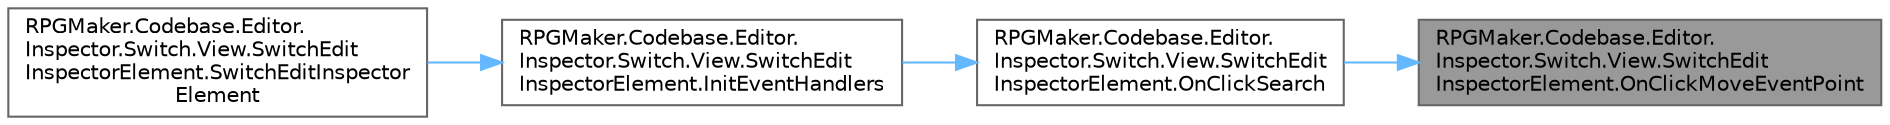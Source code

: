 digraph "RPGMaker.Codebase.Editor.Inspector.Switch.View.SwitchEditInspectorElement.OnClickMoveEventPoint"
{
 // LATEX_PDF_SIZE
  bgcolor="transparent";
  edge [fontname=Helvetica,fontsize=10,labelfontname=Helvetica,labelfontsize=10];
  node [fontname=Helvetica,fontsize=10,shape=box,height=0.2,width=0.4];
  rankdir="RL";
  Node1 [id="Node000001",label="RPGMaker.Codebase.Editor.\lInspector.Switch.View.SwitchEdit\lInspectorElement.OnClickMoveEventPoint",height=0.2,width=0.4,color="gray40", fillcolor="grey60", style="filled", fontcolor="black",tooltip=" "];
  Node1 -> Node2 [id="edge1_Node000001_Node000002",dir="back",color="steelblue1",style="solid",tooltip=" "];
  Node2 [id="Node000002",label="RPGMaker.Codebase.Editor.\lInspector.Switch.View.SwitchEdit\lInspectorElement.OnClickSearch",height=0.2,width=0.4,color="grey40", fillcolor="white", style="filled",URL="$d9/dd8/class_r_p_g_maker_1_1_codebase_1_1_editor_1_1_inspector_1_1_switch_1_1_view_1_1_switch_edit_inspector_element.html#ad33fcc94e2cfeabb87ca09f55c2dbd65",tooltip="検索結果表示用"];
  Node2 -> Node3 [id="edge2_Node000002_Node000003",dir="back",color="steelblue1",style="solid",tooltip=" "];
  Node3 [id="Node000003",label="RPGMaker.Codebase.Editor.\lInspector.Switch.View.SwitchEdit\lInspectorElement.InitEventHandlers",height=0.2,width=0.4,color="grey40", fillcolor="white", style="filled",URL="$d9/dd8/class_r_p_g_maker_1_1_codebase_1_1_editor_1_1_inspector_1_1_switch_1_1_view_1_1_switch_edit_inspector_element.html#a5d1f66f7befaa73e063ed9bcb4e55e2e",tooltip=" "];
  Node3 -> Node4 [id="edge3_Node000003_Node000004",dir="back",color="steelblue1",style="solid",tooltip=" "];
  Node4 [id="Node000004",label="RPGMaker.Codebase.Editor.\lInspector.Switch.View.SwitchEdit\lInspectorElement.SwitchEditInspector\lElement",height=0.2,width=0.4,color="grey40", fillcolor="white", style="filled",URL="$d9/dd8/class_r_p_g_maker_1_1_codebase_1_1_editor_1_1_inspector_1_1_switch_1_1_view_1_1_switch_edit_inspector_element.html#a1dfe67d36f29d4c79f82c9ad4cb9a8ea",tooltip=" "];
}
